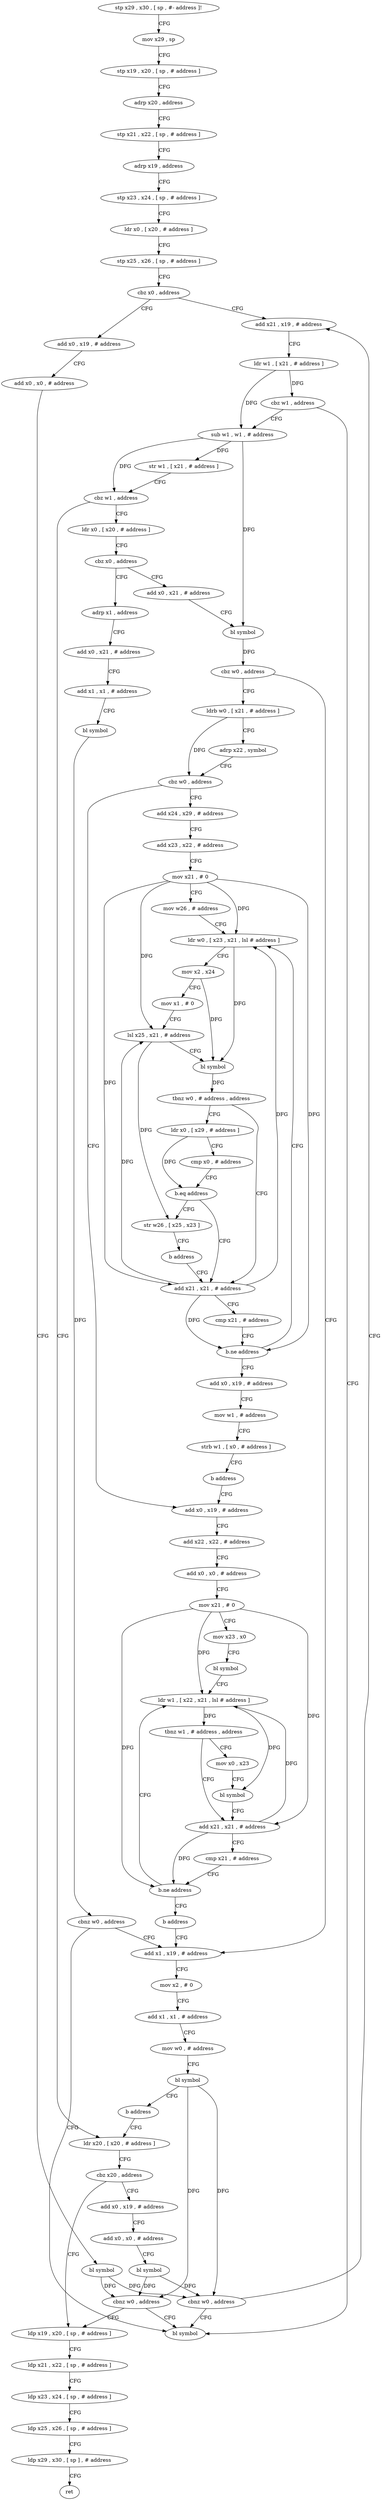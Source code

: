 digraph "func" {
"174640" [label = "stp x29 , x30 , [ sp , #- address ]!" ]
"174644" [label = "mov x29 , sp" ]
"174648" [label = "stp x19 , x20 , [ sp , # address ]" ]
"174652" [label = "adrp x20 , address" ]
"174656" [label = "stp x21 , x22 , [ sp , # address ]" ]
"174660" [label = "adrp x19 , address" ]
"174664" [label = "stp x23 , x24 , [ sp , # address ]" ]
"174668" [label = "ldr x0 , [ x20 , # address ]" ]
"174672" [label = "stp x25 , x26 , [ sp , # address ]" ]
"174676" [label = "cbz x0 , address" ]
"174696" [label = "add x21 , x19 , # address" ]
"174680" [label = "add x0 , x19 , # address" ]
"174700" [label = "ldr w1 , [ x21 , # address ]" ]
"174704" [label = "cbz w1 , address" ]
"174992" [label = "bl symbol" ]
"174708" [label = "sub w1 , w1 , # address" ]
"174684" [label = "add x0 , x0 , # address" ]
"174688" [label = "bl symbol" ]
"174692" [label = "cbnz w0 , address" ]
"174712" [label = "str w1 , [ x21 , # address ]" ]
"174716" [label = "cbz w1 , address" ]
"174768" [label = "ldr x0 , [ x20 , # address ]" ]
"174720" [label = "ldr x20 , [ x20 , # address ]" ]
"174772" [label = "cbz x0 , address" ]
"174824" [label = "add x0 , x21 , # address" ]
"174776" [label = "adrp x1 , address" ]
"174724" [label = "cbz x20 , address" ]
"174744" [label = "ldp x19 , x20 , [ sp , # address ]" ]
"174728" [label = "add x0 , x19 , # address" ]
"174828" [label = "bl symbol" ]
"174832" [label = "cbz w0 , address" ]
"174796" [label = "add x1 , x19 , # address" ]
"174836" [label = "ldrb w0 , [ x21 , # address ]" ]
"174780" [label = "add x0 , x21 , # address" ]
"174784" [label = "add x1 , x1 , # address" ]
"174788" [label = "bl symbol" ]
"174792" [label = "cbnz w0 , address" ]
"174748" [label = "ldp x21 , x22 , [ sp , # address ]" ]
"174752" [label = "ldp x23 , x24 , [ sp , # address ]" ]
"174756" [label = "ldp x25 , x26 , [ sp , # address ]" ]
"174760" [label = "ldp x29 , x30 , [ sp ] , # address" ]
"174764" [label = "ret" ]
"174732" [label = "add x0 , x0 , # address" ]
"174736" [label = "bl symbol" ]
"174740" [label = "cbnz w0 , address" ]
"174800" [label = "mov x2 , # 0" ]
"174804" [label = "add x1 , x1 , # address" ]
"174808" [label = "mov w0 , # address" ]
"174812" [label = "bl symbol" ]
"174816" [label = "b address" ]
"174840" [label = "adrp x22 , symbol" ]
"174844" [label = "cbz w0 , address" ]
"174904" [label = "add x24 , x29 , # address" ]
"174848" [label = "add x0 , x19 , # address" ]
"174908" [label = "add x23 , x22 , # address" ]
"174912" [label = "mov x21 , # 0" ]
"174916" [label = "mov w26 , # address" ]
"174920" [label = "ldr w0 , [ x23 , x21 , lsl # address ]" ]
"174852" [label = "add x22 , x22 , # address" ]
"174856" [label = "add x0 , x0 , # address" ]
"174860" [label = "mov x21 , # 0" ]
"174864" [label = "mov x23 , x0" ]
"174868" [label = "bl symbol" ]
"174872" [label = "ldr w1 , [ x22 , x21 , lsl # address ]" ]
"174956" [label = "add x21 , x21 , # address" ]
"174960" [label = "cmp x21 , # address" ]
"174964" [label = "b.ne address" ]
"174968" [label = "add x0 , x19 , # address" ]
"174944" [label = "ldr x0 , [ x29 , # address ]" ]
"174948" [label = "cmp x0 , # address" ]
"174952" [label = "b.eq address" ]
"174984" [label = "str w26 , [ x25 , x23 ]" ]
"174888" [label = "add x21 , x21 , # address" ]
"174892" [label = "cmp x21 , # address" ]
"174896" [label = "b.ne address" ]
"174900" [label = "b address" ]
"174880" [label = "mov x0 , x23" ]
"174884" [label = "bl symbol" ]
"174924" [label = "mov x2 , x24" ]
"174928" [label = "mov x1 , # 0" ]
"174932" [label = "lsl x25 , x21 , # address" ]
"174936" [label = "bl symbol" ]
"174940" [label = "tbnz w0 , # address , address" ]
"174972" [label = "mov w1 , # address" ]
"174976" [label = "strb w1 , [ x0 , # address ]" ]
"174980" [label = "b address" ]
"174988" [label = "b address" ]
"174876" [label = "tbnz w1 , # address , address" ]
"174640" -> "174644" [ label = "CFG" ]
"174644" -> "174648" [ label = "CFG" ]
"174648" -> "174652" [ label = "CFG" ]
"174652" -> "174656" [ label = "CFG" ]
"174656" -> "174660" [ label = "CFG" ]
"174660" -> "174664" [ label = "CFG" ]
"174664" -> "174668" [ label = "CFG" ]
"174668" -> "174672" [ label = "CFG" ]
"174672" -> "174676" [ label = "CFG" ]
"174676" -> "174696" [ label = "CFG" ]
"174676" -> "174680" [ label = "CFG" ]
"174696" -> "174700" [ label = "CFG" ]
"174680" -> "174684" [ label = "CFG" ]
"174700" -> "174704" [ label = "DFG" ]
"174700" -> "174708" [ label = "DFG" ]
"174704" -> "174992" [ label = "CFG" ]
"174704" -> "174708" [ label = "CFG" ]
"174708" -> "174712" [ label = "DFG" ]
"174708" -> "174716" [ label = "DFG" ]
"174708" -> "174828" [ label = "DFG" ]
"174684" -> "174688" [ label = "CFG" ]
"174688" -> "174692" [ label = "DFG" ]
"174688" -> "174740" [ label = "DFG" ]
"174692" -> "174992" [ label = "CFG" ]
"174692" -> "174696" [ label = "CFG" ]
"174712" -> "174716" [ label = "CFG" ]
"174716" -> "174768" [ label = "CFG" ]
"174716" -> "174720" [ label = "CFG" ]
"174768" -> "174772" [ label = "CFG" ]
"174720" -> "174724" [ label = "CFG" ]
"174772" -> "174824" [ label = "CFG" ]
"174772" -> "174776" [ label = "CFG" ]
"174824" -> "174828" [ label = "CFG" ]
"174776" -> "174780" [ label = "CFG" ]
"174724" -> "174744" [ label = "CFG" ]
"174724" -> "174728" [ label = "CFG" ]
"174744" -> "174748" [ label = "CFG" ]
"174728" -> "174732" [ label = "CFG" ]
"174828" -> "174832" [ label = "DFG" ]
"174832" -> "174796" [ label = "CFG" ]
"174832" -> "174836" [ label = "CFG" ]
"174796" -> "174800" [ label = "CFG" ]
"174836" -> "174840" [ label = "CFG" ]
"174836" -> "174844" [ label = "DFG" ]
"174780" -> "174784" [ label = "CFG" ]
"174784" -> "174788" [ label = "CFG" ]
"174788" -> "174792" [ label = "DFG" ]
"174792" -> "174992" [ label = "CFG" ]
"174792" -> "174796" [ label = "CFG" ]
"174748" -> "174752" [ label = "CFG" ]
"174752" -> "174756" [ label = "CFG" ]
"174756" -> "174760" [ label = "CFG" ]
"174760" -> "174764" [ label = "CFG" ]
"174732" -> "174736" [ label = "CFG" ]
"174736" -> "174740" [ label = "DFG" ]
"174736" -> "174692" [ label = "DFG" ]
"174740" -> "174992" [ label = "CFG" ]
"174740" -> "174744" [ label = "CFG" ]
"174800" -> "174804" [ label = "CFG" ]
"174804" -> "174808" [ label = "CFG" ]
"174808" -> "174812" [ label = "CFG" ]
"174812" -> "174816" [ label = "CFG" ]
"174812" -> "174692" [ label = "DFG" ]
"174812" -> "174740" [ label = "DFG" ]
"174816" -> "174720" [ label = "CFG" ]
"174840" -> "174844" [ label = "CFG" ]
"174844" -> "174904" [ label = "CFG" ]
"174844" -> "174848" [ label = "CFG" ]
"174904" -> "174908" [ label = "CFG" ]
"174848" -> "174852" [ label = "CFG" ]
"174908" -> "174912" [ label = "CFG" ]
"174912" -> "174916" [ label = "CFG" ]
"174912" -> "174920" [ label = "DFG" ]
"174912" -> "174932" [ label = "DFG" ]
"174912" -> "174956" [ label = "DFG" ]
"174912" -> "174964" [ label = "DFG" ]
"174916" -> "174920" [ label = "CFG" ]
"174920" -> "174924" [ label = "CFG" ]
"174920" -> "174936" [ label = "DFG" ]
"174852" -> "174856" [ label = "CFG" ]
"174856" -> "174860" [ label = "CFG" ]
"174860" -> "174864" [ label = "CFG" ]
"174860" -> "174872" [ label = "DFG" ]
"174860" -> "174888" [ label = "DFG" ]
"174860" -> "174896" [ label = "DFG" ]
"174864" -> "174868" [ label = "CFG" ]
"174868" -> "174872" [ label = "CFG" ]
"174872" -> "174876" [ label = "DFG" ]
"174872" -> "174884" [ label = "DFG" ]
"174956" -> "174960" [ label = "CFG" ]
"174956" -> "174920" [ label = "DFG" ]
"174956" -> "174932" [ label = "DFG" ]
"174956" -> "174964" [ label = "DFG" ]
"174960" -> "174964" [ label = "CFG" ]
"174964" -> "174920" [ label = "CFG" ]
"174964" -> "174968" [ label = "CFG" ]
"174968" -> "174972" [ label = "CFG" ]
"174944" -> "174948" [ label = "CFG" ]
"174944" -> "174952" [ label = "DFG" ]
"174948" -> "174952" [ label = "CFG" ]
"174952" -> "174984" [ label = "CFG" ]
"174952" -> "174956" [ label = "CFG" ]
"174984" -> "174988" [ label = "CFG" ]
"174888" -> "174892" [ label = "CFG" ]
"174888" -> "174872" [ label = "DFG" ]
"174888" -> "174896" [ label = "DFG" ]
"174892" -> "174896" [ label = "CFG" ]
"174896" -> "174872" [ label = "CFG" ]
"174896" -> "174900" [ label = "CFG" ]
"174900" -> "174796" [ label = "CFG" ]
"174880" -> "174884" [ label = "CFG" ]
"174884" -> "174888" [ label = "CFG" ]
"174924" -> "174928" [ label = "CFG" ]
"174924" -> "174936" [ label = "DFG" ]
"174928" -> "174932" [ label = "CFG" ]
"174932" -> "174936" [ label = "CFG" ]
"174932" -> "174984" [ label = "DFG" ]
"174936" -> "174940" [ label = "DFG" ]
"174940" -> "174956" [ label = "CFG" ]
"174940" -> "174944" [ label = "CFG" ]
"174972" -> "174976" [ label = "CFG" ]
"174976" -> "174980" [ label = "CFG" ]
"174980" -> "174848" [ label = "CFG" ]
"174988" -> "174956" [ label = "CFG" ]
"174876" -> "174888" [ label = "CFG" ]
"174876" -> "174880" [ label = "CFG" ]
}
